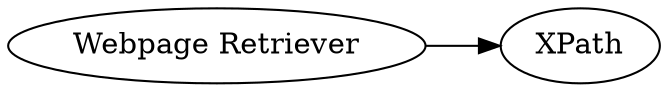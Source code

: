 digraph {
	"1731442103763386548_1" [label="Webpage Retriever"]
	"1731442103763386548_2" [label=XPath]
	"1731442103763386548_1" -> "1731442103763386548_2"
	rankdir=LR
}
